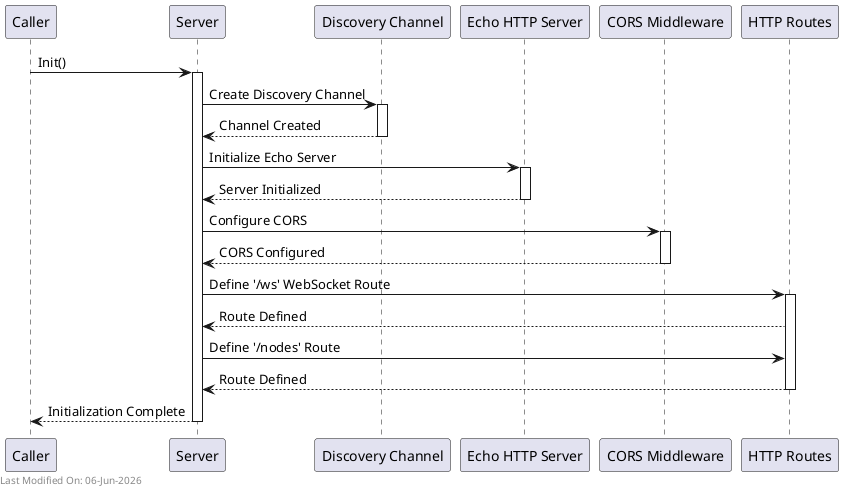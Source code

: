 @startuml
participant Caller
participant "Server" as S
participant "Discovery Channel" as DC
participant "Echo HTTP Server" as EHS
participant "CORS Middleware" as CM
participant "HTTP Routes" as HR

Caller -> S : Init()
activate S

S -> DC : Create Discovery Channel
activate DC
DC --> S : Channel Created
deactivate DC

S -> EHS : Initialize Echo Server
activate EHS
EHS --> S : Server Initialized
deactivate EHS

S -> CM : Configure CORS
activate CM
CM --> S : CORS Configured
deactivate CM

S -> HR : Define '/ws' WebSocket Route
activate HR
HR --> S : Route Defined

S -> HR : Define '/nodes' Route
HR --> S : Route Defined
deactivate HR

S --> Caller : Initialization Complete
deactivate S

left footer Last Modified On: %date("dd-MMM-yyyy")

@enduml
